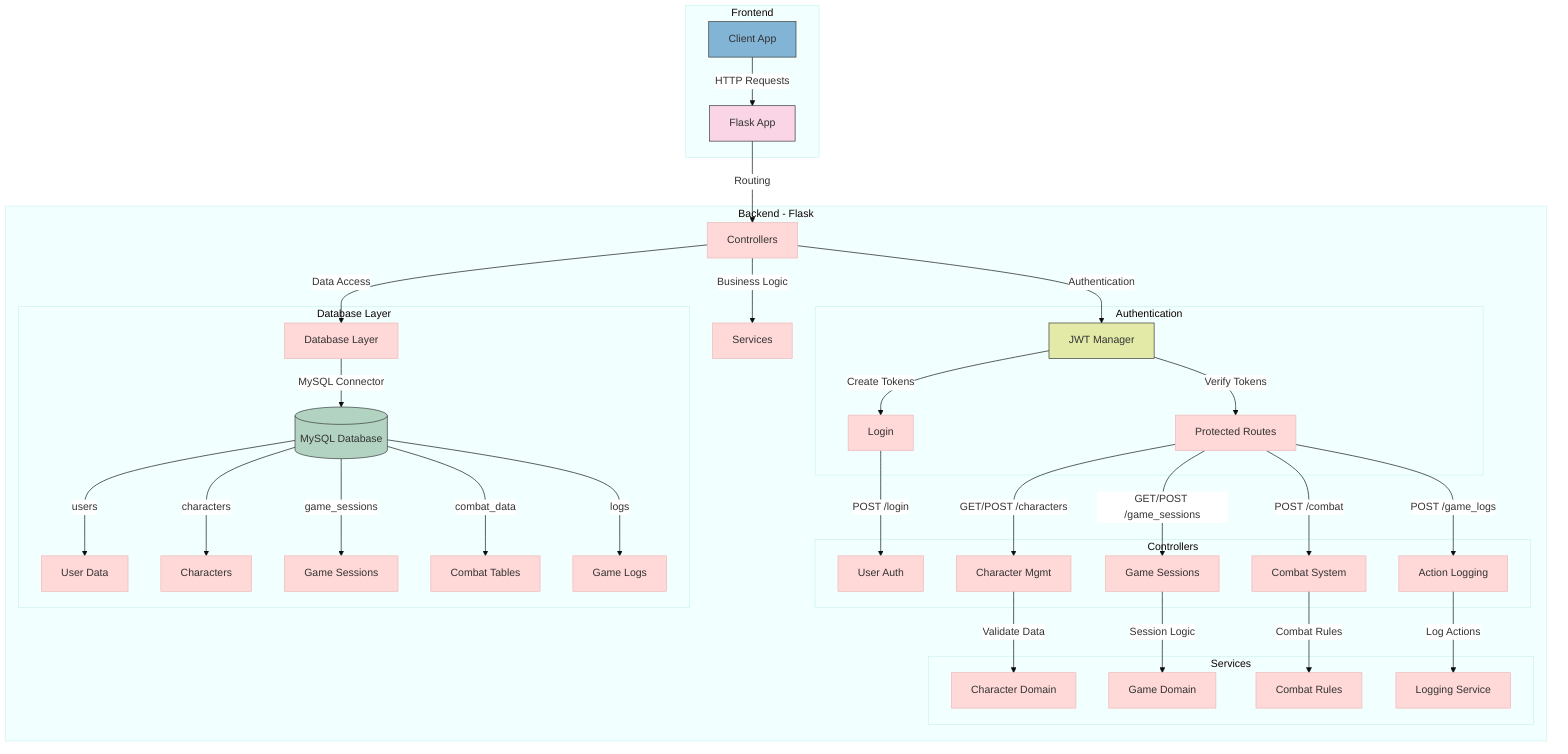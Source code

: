 %%{init: {'theme': 'base', 'themeVariables': { 'primaryColor': '#ffd8d8', 'edgeLabelBackground':'#ffffff'}}}%%
graph TD
    subgraph Frontend
        F[Client App] -->|HTTP Requests| B
    end

    subgraph Backend[Backend - Flask]
        B[Flask App] -->|Routing| C[Controllers]
        C -->|Authentication| J[JWT Manager]
        C -->|Data Access| D[Database Layer]
        C -->|Business Logic| S[Services]
        
        subgraph Authentication
            J -->|Create Tokens| L[Login]
            J -->|Verify Tokens| P[Protected Routes]
        end

        subgraph Controllers
            L -->|POST /login| U[User Auth]
            P -->|GET/POST /characters| CH[Character Mgmt]
            P -->|GET/POST /game_sessions| GS[Game Sessions]
            P -->|POST /combat| CM[Combat System]
            P -->|POST /game_logs| GL[Action Logging]
        end

        subgraph Services
            CH -->|Validate Data| CD[Character Domain]
            GS -->|Session Logic| GD[Game Domain]
            CM -->|Combat Rules| CR[Combat Rules]
            GL -->|Log Actions| LD[Logging Service]
        end

        subgraph Database Layer
            D -->|MySQL Connector| DB[(MySQL Database)]
            DB -->|users| UD[User Data]
            DB -->|characters| CDB[Characters]
            DB -->|game_sessions| GDB[Game Sessions]
            DB -->|combat_data| CMDB[Combat Tables]
            DB -->|logs| LDB[Game Logs]
        end
    end

    style B fill:#f9d5e5,stroke:#333
    style J fill:#e3eaa7,stroke:#333
    style DB fill:#b2d3c2,stroke:#333
    style F fill:#82b4d6,stroke:#333